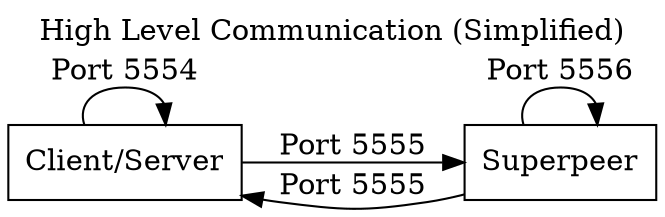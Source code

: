 digraph Communication {
    label="High Level Communication (Simplified)"
    labelloc=t
    rankdir=LR

    clientServer [label="Client/Server", shape=box]
    superpeer [label="Superpeer", shape=box]

    clientServer -> superpeer [label="Port 5555"]
    superpeer -> clientServer [label="Port 5555"]
    
    clientServer -> clientServer [label="Port 5554"]
    superpeer -> superpeer [label="Port 5556"]
}

